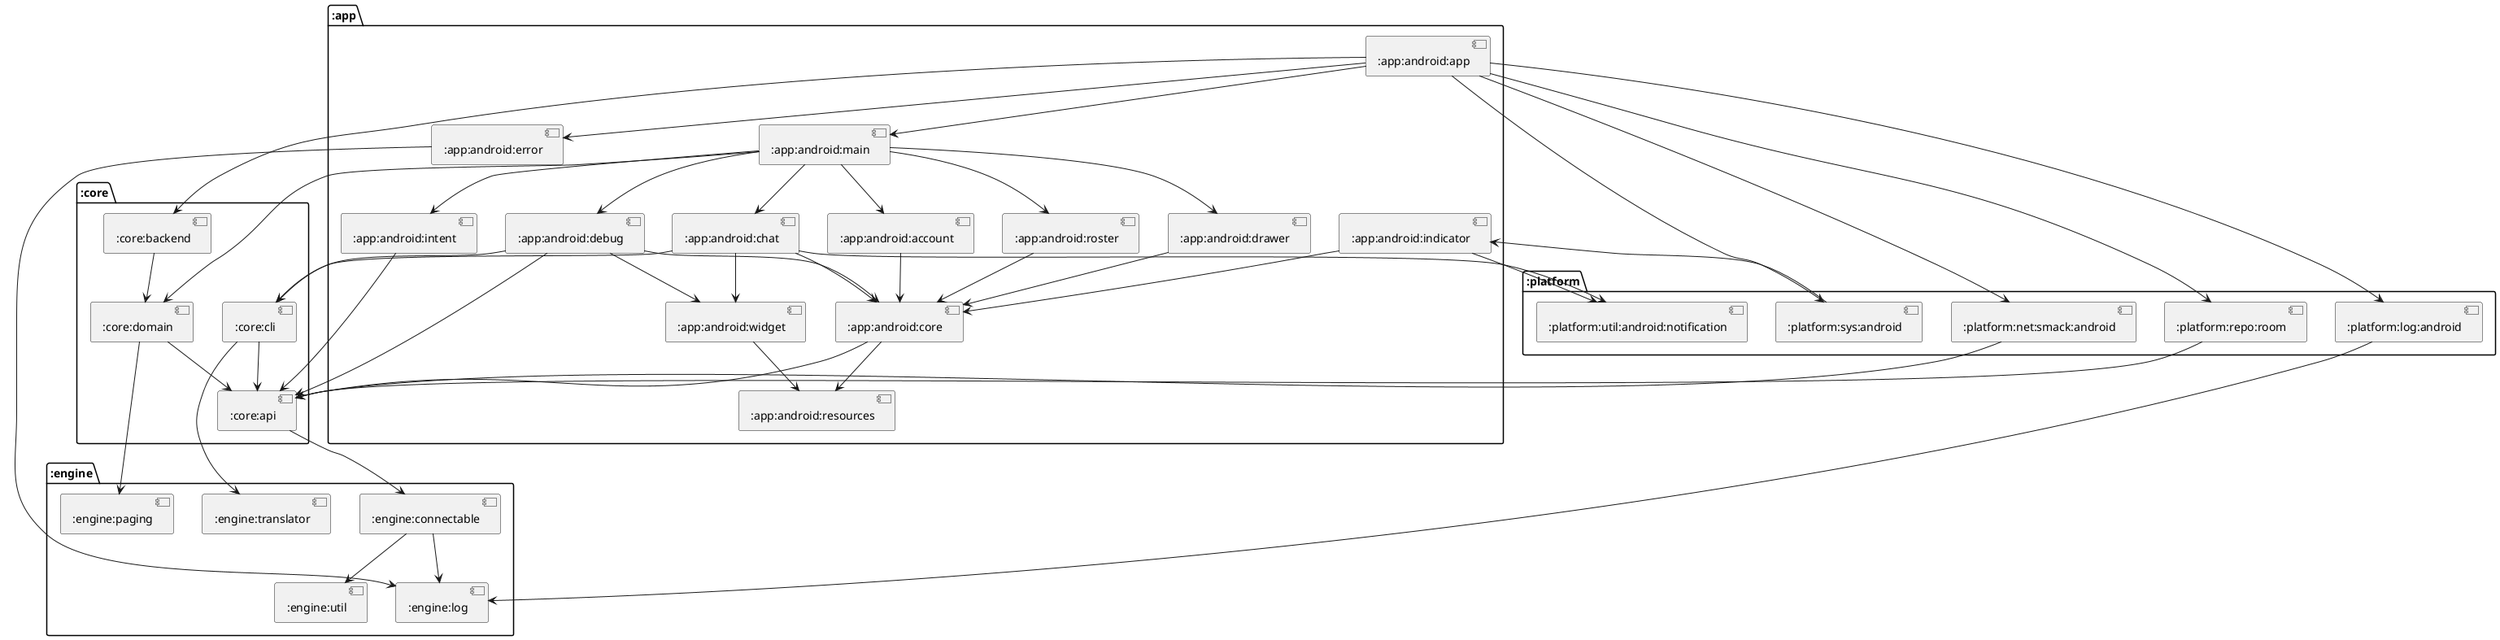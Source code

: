 @startuml
package ":core" {
[:core:backend]
[:core:domain]
[:core:api]
[:core:cli]
}
package ":platform" {
[:platform:net:smack:android]
[:platform:repo:room]
[:platform:sys:android]
[:platform:log:android]
[:platform:util:android:notification]
}
package ":app" {
[:app:android:error]
[:app:android:main]
[:app:android:indicator]
[:app:android:core]
[:app:android:resources]
[:app:android:debug]
[:app:android:intent]
[:app:android:account]
[:app:android:roster]
[:app:android:chat]
[:app:android:drawer]
[:app:android:widget]
[:app:android:app]
}
package ":engine" {
[:engine:paging]
[:engine:connectable]
[:engine:util]
[:engine:log]
[:engine:translator]
}
[:core:backend] --> [:core:domain]
[:platform:net:smack:android] --> [:core:api]
[:platform:repo:room] --> [:core:api]
[:platform:sys:android] --> [:app:android:indicator]
[:platform:log:android] --> [:engine:log]
[:app:android:error] --> [:engine:log]
[:app:android:main] --> [:app:android:debug]
[:app:android:main] --> [:app:android:intent]
[:app:android:main] --> [:app:android:account]
[:app:android:main] --> [:app:android:roster]
[:app:android:main] --> [:app:android:chat]
[:app:android:main] --> [:app:android:drawer]
[:app:android:main] --> [:core:domain]
[:core:domain] --> [:engine:paging]
[:core:domain] --> [:core:api]
[:core:api] --> [:engine:connectable]
[:engine:connectable] --> [:engine:util]
[:engine:connectable] --> [:engine:log]
[:app:android:indicator] --> [:app:android:core]
[:app:android:indicator] --> [:platform:util:android:notification]
[:app:android:core] --> [:core:api]
[:app:android:core] --> [:app:android:resources]
[:app:android:debug] --> [:core:api]
[:app:android:debug] --> [:core:cli]
[:app:android:debug] --> [:app:android:core]
[:app:android:debug] --> [:app:android:widget]
[:app:android:intent] --> [:core:api]
[:app:android:account] --> [:app:android:core]
[:app:android:roster] --> [:app:android:core]
[:app:android:chat] --> [:app:android:core]
[:app:android:chat] --> [:platform:util:android:notification]
[:app:android:chat] --> [:app:android:widget]
[:app:android:chat] --> [:core:cli]
[:app:android:drawer] --> [:app:android:core]
[:core:cli] --> [:engine:translator]
[:core:cli] --> [:core:api]
[:app:android:widget] --> [:app:android:resources]
[:app:android:app] --> [:core:backend]
[:app:android:app] --> [:platform:net:smack:android]
[:app:android:app] --> [:platform:repo:room]
[:app:android:app] --> [:platform:sys:android]
[:app:android:app] --> [:platform:log:android]
[:app:android:app] --> [:app:android:error]
[:app:android:app] --> [:app:android:main]
@enduml
